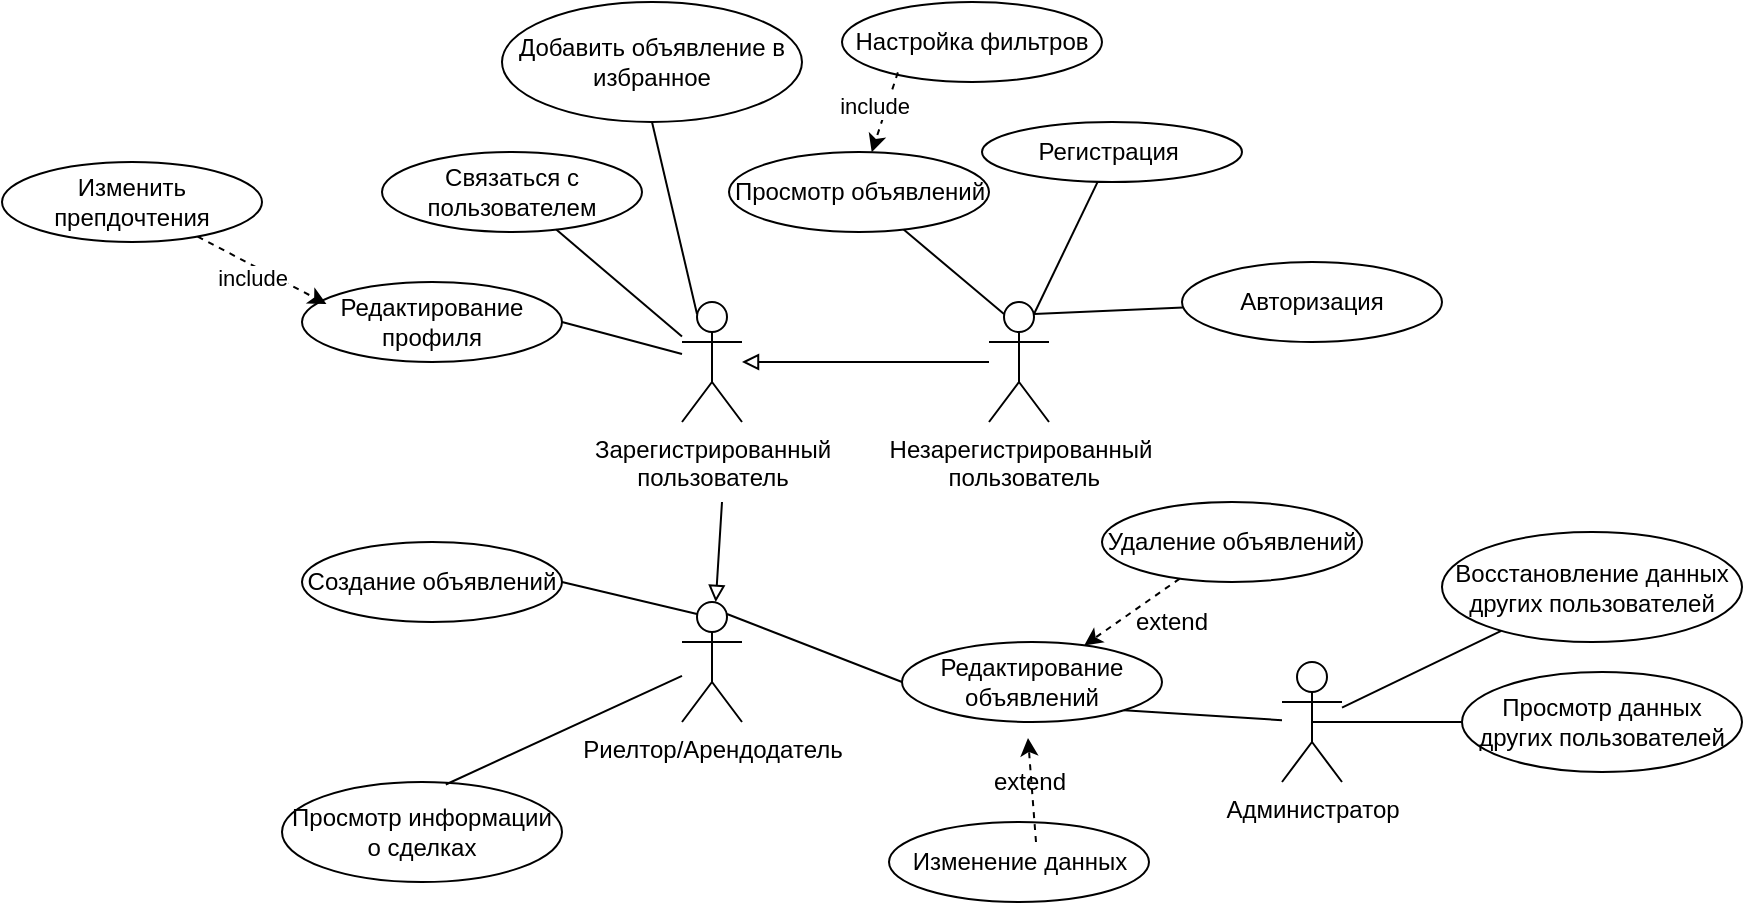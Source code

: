 <mxfile version="22.0.4" type="device">
  <diagram name="Страница — 1" id="iVAzjBKYkmoIFCFFRwwH">
    <mxGraphModel dx="1982" dy="659" grid="1" gridSize="10" guides="1" tooltips="1" connect="1" arrows="1" fold="1" page="1" pageScale="1" pageWidth="827" pageHeight="1169" math="0" shadow="0">
      <root>
        <mxCell id="0" />
        <mxCell id="1" parent="0" />
        <mxCell id="f7qZyiD9QZodtXLCO4V8-1" value="Зарегистрированный&lt;br&gt;пользователь" style="shape=umlActor;verticalLabelPosition=bottom;verticalAlign=top;html=1;outlineConnect=0;" vertex="1" parent="1">
          <mxGeometry x="230" y="490" width="30" height="60" as="geometry" />
        </mxCell>
        <mxCell id="f7qZyiD9QZodtXLCO4V8-2" value="Незарегистрированный&lt;br&gt;&amp;nbsp;пользователь" style="shape=umlActor;verticalLabelPosition=bottom;verticalAlign=top;html=1;outlineConnect=0;" vertex="1" parent="1">
          <mxGeometry x="383.5" y="490" width="30" height="60" as="geometry" />
        </mxCell>
        <mxCell id="f7qZyiD9QZodtXLCO4V8-3" value="Администратор" style="shape=umlActor;verticalLabelPosition=bottom;verticalAlign=top;html=1;outlineConnect=0;" vertex="1" parent="1">
          <mxGeometry x="530" y="670" width="30" height="60" as="geometry" />
        </mxCell>
        <mxCell id="f7qZyiD9QZodtXLCO4V8-4" value="Риелтор/Арендодатель" style="shape=umlActor;verticalLabelPosition=bottom;verticalAlign=top;html=1;outlineConnect=0;" vertex="1" parent="1">
          <mxGeometry x="230" y="640" width="30" height="60" as="geometry" />
        </mxCell>
        <mxCell id="f7qZyiD9QZodtXLCO4V8-7" value="Регистрация&amp;nbsp;" style="ellipse;whiteSpace=wrap;html=1;" vertex="1" parent="1">
          <mxGeometry x="380" y="400" width="130" height="30" as="geometry" />
        </mxCell>
        <mxCell id="f7qZyiD9QZodtXLCO4V8-9" value="Авторизация" style="ellipse;whiteSpace=wrap;html=1;" vertex="1" parent="1">
          <mxGeometry x="480" y="470" width="130" height="40" as="geometry" />
        </mxCell>
        <mxCell id="f7qZyiD9QZodtXLCO4V8-10" value="Редактирование профиля" style="ellipse;whiteSpace=wrap;html=1;" vertex="1" parent="1">
          <mxGeometry x="40" y="480" width="130" height="40" as="geometry" />
        </mxCell>
        <mxCell id="f7qZyiD9QZodtXLCO4V8-11" value="Просмотр объявлений" style="ellipse;whiteSpace=wrap;html=1;" vertex="1" parent="1">
          <mxGeometry x="253.5" y="415" width="130" height="40" as="geometry" />
        </mxCell>
        <mxCell id="f7qZyiD9QZodtXLCO4V8-12" value="Редактирование объявлений" style="ellipse;whiteSpace=wrap;html=1;" vertex="1" parent="1">
          <mxGeometry x="340" y="660" width="130" height="40" as="geometry" />
        </mxCell>
        <mxCell id="f7qZyiD9QZodtXLCO4V8-13" value="Удаление объявлений" style="ellipse;whiteSpace=wrap;html=1;" vertex="1" parent="1">
          <mxGeometry x="440" y="590" width="130" height="40" as="geometry" />
        </mxCell>
        <mxCell id="f7qZyiD9QZodtXLCO4V8-14" value="Изменение данных" style="ellipse;whiteSpace=wrap;html=1;" vertex="1" parent="1">
          <mxGeometry x="333.5" y="750" width="130" height="40" as="geometry" />
        </mxCell>
        <mxCell id="f7qZyiD9QZodtXLCO4V8-15" value="Создание объявлений" style="ellipse;whiteSpace=wrap;html=1;" vertex="1" parent="1">
          <mxGeometry x="40" y="610" width="130" height="40" as="geometry" />
        </mxCell>
        <mxCell id="f7qZyiD9QZodtXLCO4V8-17" value="" style="endArrow=none;html=1;rounded=0;exitX=0.75;exitY=0.1;exitDx=0;exitDy=0;exitPerimeter=0;" edge="1" parent="1" source="f7qZyiD9QZodtXLCO4V8-2" target="f7qZyiD9QZodtXLCO4V8-7">
          <mxGeometry width="50" height="50" relative="1" as="geometry">
            <mxPoint x="180" y="630" as="sourcePoint" />
            <mxPoint x="230" y="580" as="targetPoint" />
          </mxGeometry>
        </mxCell>
        <mxCell id="f7qZyiD9QZodtXLCO4V8-18" value="" style="endArrow=none;html=1;rounded=0;exitX=0.75;exitY=0.1;exitDx=0;exitDy=0;exitPerimeter=0;" edge="1" parent="1" source="f7qZyiD9QZodtXLCO4V8-2" target="f7qZyiD9QZodtXLCO4V8-9">
          <mxGeometry width="50" height="50" relative="1" as="geometry">
            <mxPoint x="416" y="506" as="sourcePoint" />
            <mxPoint x="448" y="440" as="targetPoint" />
          </mxGeometry>
        </mxCell>
        <mxCell id="f7qZyiD9QZodtXLCO4V8-19" value="" style="endArrow=none;html=1;rounded=0;exitX=0.25;exitY=0.1;exitDx=0;exitDy=0;exitPerimeter=0;" edge="1" parent="1" source="f7qZyiD9QZodtXLCO4V8-2" target="f7qZyiD9QZodtXLCO4V8-11">
          <mxGeometry width="50" height="50" relative="1" as="geometry">
            <mxPoint x="426" y="516" as="sourcePoint" />
            <mxPoint x="458" y="450" as="targetPoint" />
          </mxGeometry>
        </mxCell>
        <mxCell id="f7qZyiD9QZodtXLCO4V8-20" value="" style="endArrow=block;html=1;rounded=0;endFill=0;" edge="1" parent="1" source="f7qZyiD9QZodtXLCO4V8-2" target="f7qZyiD9QZodtXLCO4V8-1">
          <mxGeometry width="50" height="50" relative="1" as="geometry">
            <mxPoint x="160" y="670" as="sourcePoint" />
            <mxPoint x="210" y="620" as="targetPoint" />
          </mxGeometry>
        </mxCell>
        <mxCell id="f7qZyiD9QZodtXLCO4V8-21" value="" style="endArrow=none;html=1;rounded=0;entryX=1;entryY=0.5;entryDx=0;entryDy=0;" edge="1" parent="1" source="f7qZyiD9QZodtXLCO4V8-1" target="f7qZyiD9QZodtXLCO4V8-10">
          <mxGeometry width="50" height="50" relative="1" as="geometry">
            <mxPoint x="401" y="506" as="sourcePoint" />
            <mxPoint x="333" y="463" as="targetPoint" />
          </mxGeometry>
        </mxCell>
        <mxCell id="f7qZyiD9QZodtXLCO4V8-22" value="" style="endArrow=block;html=1;rounded=0;endFill=0;" edge="1" parent="1" target="f7qZyiD9QZodtXLCO4V8-4">
          <mxGeometry width="50" height="50" relative="1" as="geometry">
            <mxPoint x="250" y="590" as="sourcePoint" />
            <mxPoint x="270" y="530" as="targetPoint" />
          </mxGeometry>
        </mxCell>
        <mxCell id="f7qZyiD9QZodtXLCO4V8-23" value="" style="endArrow=none;html=1;rounded=0;entryX=1;entryY=0.5;entryDx=0;entryDy=0;exitX=0.25;exitY=0.1;exitDx=0;exitDy=0;exitPerimeter=0;" edge="1" parent="1" source="f7qZyiD9QZodtXLCO4V8-4" target="f7qZyiD9QZodtXLCO4V8-15">
          <mxGeometry width="50" height="50" relative="1" as="geometry">
            <mxPoint x="240" y="528" as="sourcePoint" />
            <mxPoint x="180" y="520" as="targetPoint" />
          </mxGeometry>
        </mxCell>
        <mxCell id="f7qZyiD9QZodtXLCO4V8-24" value="" style="endArrow=none;html=1;rounded=0;entryX=0;entryY=0.5;entryDx=0;entryDy=0;exitX=0.75;exitY=0.1;exitDx=0;exitDy=0;exitPerimeter=0;" edge="1" parent="1" source="f7qZyiD9QZodtXLCO4V8-4" target="f7qZyiD9QZodtXLCO4V8-12">
          <mxGeometry width="50" height="50" relative="1" as="geometry">
            <mxPoint x="248" y="656" as="sourcePoint" />
            <mxPoint x="180" y="640" as="targetPoint" />
          </mxGeometry>
        </mxCell>
        <mxCell id="f7qZyiD9QZodtXLCO4V8-28" value="" style="endArrow=none;html=1;rounded=0;entryX=1;entryY=1;entryDx=0;entryDy=0;" edge="1" parent="1" source="f7qZyiD9QZodtXLCO4V8-3" target="f7qZyiD9QZodtXLCO4V8-12">
          <mxGeometry width="50" height="50" relative="1" as="geometry">
            <mxPoint x="550" y="840" as="sourcePoint" />
            <mxPoint x="600" y="790" as="targetPoint" />
          </mxGeometry>
        </mxCell>
        <mxCell id="f7qZyiD9QZodtXLCO4V8-31" value="" style="endArrow=classic;html=1;rounded=0;dashed=1;entryX=0.094;entryY=0.275;entryDx=0;entryDy=0;entryPerimeter=0;" edge="1" parent="1" source="f7qZyiD9QZodtXLCO4V8-44" target="f7qZyiD9QZodtXLCO4V8-10">
          <mxGeometry width="50" height="50" relative="1" as="geometry">
            <mxPoint y="490" as="sourcePoint" />
            <mxPoint x="330" y="840" as="targetPoint" />
          </mxGeometry>
        </mxCell>
        <mxCell id="f7qZyiD9QZodtXLCO4V8-48" value="include" style="edgeLabel;html=1;align=center;verticalAlign=middle;resizable=0;points=[];" vertex="1" connectable="0" parent="f7qZyiD9QZodtXLCO4V8-31">
          <mxGeometry x="-0.083" y="-6" relative="1" as="geometry">
            <mxPoint as="offset" />
          </mxGeometry>
        </mxCell>
        <mxCell id="f7qZyiD9QZodtXLCO4V8-32" value="" style="endArrow=classic;html=1;rounded=0;dashed=1;" edge="1" parent="1" source="f7qZyiD9QZodtXLCO4V8-13" target="f7qZyiD9QZodtXLCO4V8-12">
          <mxGeometry width="50" height="50" relative="1" as="geometry">
            <mxPoint x="407" y="760" as="sourcePoint" />
            <mxPoint x="403" y="708" as="targetPoint" />
          </mxGeometry>
        </mxCell>
        <mxCell id="f7qZyiD9QZodtXLCO4V8-33" value="extend" style="text;html=1;strokeColor=none;fillColor=none;align=center;verticalAlign=middle;whiteSpace=wrap;rounded=0;" vertex="1" parent="1">
          <mxGeometry x="450" y="640" width="50" height="20" as="geometry" />
        </mxCell>
        <mxCell id="f7qZyiD9QZodtXLCO4V8-35" value="extend" style="text;html=1;strokeColor=none;fillColor=none;align=center;verticalAlign=middle;whiteSpace=wrap;rounded=0;" vertex="1" parent="1">
          <mxGeometry x="383.5" y="720" width="40" height="20" as="geometry" />
        </mxCell>
        <mxCell id="f7qZyiD9QZodtXLCO4V8-37" value="Связаться с пользователем" style="ellipse;whiteSpace=wrap;html=1;" vertex="1" parent="1">
          <mxGeometry x="80" y="415" width="130" height="40" as="geometry" />
        </mxCell>
        <mxCell id="f7qZyiD9QZodtXLCO4V8-39" value="" style="endArrow=none;html=1;rounded=0;" edge="1" parent="1" source="f7qZyiD9QZodtXLCO4V8-1" target="f7qZyiD9QZodtXLCO4V8-37">
          <mxGeometry width="50" height="50" relative="1" as="geometry">
            <mxPoint x="240" y="526" as="sourcePoint" />
            <mxPoint x="180" y="510" as="targetPoint" />
          </mxGeometry>
        </mxCell>
        <mxCell id="f7qZyiD9QZodtXLCO4V8-40" value="Просмотр информации о сделках" style="ellipse;whiteSpace=wrap;html=1;" vertex="1" parent="1">
          <mxGeometry x="30" y="730" width="140" height="50" as="geometry" />
        </mxCell>
        <mxCell id="f7qZyiD9QZodtXLCO4V8-41" value="" style="endArrow=none;html=1;rounded=0;entryX=0.585;entryY=0.025;entryDx=0;entryDy=0;entryPerimeter=0;" edge="1" parent="1" source="f7qZyiD9QZodtXLCO4V8-4" target="f7qZyiD9QZodtXLCO4V8-40">
          <mxGeometry width="50" height="50" relative="1" as="geometry">
            <mxPoint x="390" y="640" as="sourcePoint" />
            <mxPoint x="440" y="590" as="targetPoint" />
          </mxGeometry>
        </mxCell>
        <mxCell id="f7qZyiD9QZodtXLCO4V8-42" value="Просмотр данных других пользователей" style="ellipse;whiteSpace=wrap;html=1;" vertex="1" parent="1">
          <mxGeometry x="620" y="675" width="140" height="50" as="geometry" />
        </mxCell>
        <mxCell id="f7qZyiD9QZodtXLCO4V8-43" value="" style="endArrow=none;html=1;rounded=0;entryX=0;entryY=0.5;entryDx=0;entryDy=0;exitX=0.5;exitY=0.5;exitDx=0;exitDy=0;exitPerimeter=0;" edge="1" parent="1" source="f7qZyiD9QZodtXLCO4V8-3" target="f7qZyiD9QZodtXLCO4V8-42">
          <mxGeometry width="50" height="50" relative="1" as="geometry">
            <mxPoint x="540" y="709" as="sourcePoint" />
            <mxPoint x="461" y="704" as="targetPoint" />
          </mxGeometry>
        </mxCell>
        <mxCell id="f7qZyiD9QZodtXLCO4V8-44" value="Изменить препдочтения" style="ellipse;whiteSpace=wrap;html=1;" vertex="1" parent="1">
          <mxGeometry x="-110" y="420" width="130" height="40" as="geometry" />
        </mxCell>
        <mxCell id="f7qZyiD9QZodtXLCO4V8-46" value="" style="endArrow=classic;html=1;rounded=0;entryX=0.408;entryY=0.95;entryDx=0;entryDy=0;entryPerimeter=0;dashed=1;" edge="1" parent="1">
          <mxGeometry width="50" height="50" relative="1" as="geometry">
            <mxPoint x="407" y="760" as="sourcePoint" />
            <mxPoint x="403" y="708" as="targetPoint" />
          </mxGeometry>
        </mxCell>
        <mxCell id="f7qZyiD9QZodtXLCO4V8-50" value="Добавить объявление в избранное" style="ellipse;whiteSpace=wrap;html=1;" vertex="1" parent="1">
          <mxGeometry x="140" y="340" width="150" height="60" as="geometry" />
        </mxCell>
        <mxCell id="f7qZyiD9QZodtXLCO4V8-51" value="" style="endArrow=none;html=1;rounded=0;exitX=0.25;exitY=0.1;exitDx=0;exitDy=0;exitPerimeter=0;entryX=0.5;entryY=1;entryDx=0;entryDy=0;" edge="1" parent="1" source="f7qZyiD9QZodtXLCO4V8-1" target="f7qZyiD9QZodtXLCO4V8-50">
          <mxGeometry width="50" height="50" relative="1" as="geometry">
            <mxPoint x="240" y="517" as="sourcePoint" />
            <mxPoint x="177" y="464" as="targetPoint" />
          </mxGeometry>
        </mxCell>
        <mxCell id="f7qZyiD9QZodtXLCO4V8-53" value="Настройка фильтров" style="ellipse;whiteSpace=wrap;html=1;" vertex="1" parent="1">
          <mxGeometry x="310" y="340" width="130" height="40" as="geometry" />
        </mxCell>
        <mxCell id="f7qZyiD9QZodtXLCO4V8-55" value="" style="endArrow=classic;html=1;rounded=0;dashed=1;exitX=0.215;exitY=0.879;exitDx=0;exitDy=0;exitPerimeter=0;" edge="1" parent="1" source="f7qZyiD9QZodtXLCO4V8-53" target="f7qZyiD9QZodtXLCO4V8-11">
          <mxGeometry width="50" height="50" relative="1" as="geometry">
            <mxPoint x="75" y="494" as="sourcePoint" />
            <mxPoint x="360" y="400" as="targetPoint" />
          </mxGeometry>
        </mxCell>
        <mxCell id="f7qZyiD9QZodtXLCO4V8-56" value="include" style="edgeLabel;html=1;align=center;verticalAlign=middle;resizable=0;points=[];" vertex="1" connectable="0" parent="f7qZyiD9QZodtXLCO4V8-55">
          <mxGeometry x="-0.083" y="-6" relative="1" as="geometry">
            <mxPoint as="offset" />
          </mxGeometry>
        </mxCell>
        <mxCell id="f7qZyiD9QZodtXLCO4V8-57" value="Восстановление данных других пользователей" style="ellipse;whiteSpace=wrap;html=1;" vertex="1" parent="1">
          <mxGeometry x="610" y="605" width="150" height="55" as="geometry" />
        </mxCell>
        <mxCell id="f7qZyiD9QZodtXLCO4V8-58" value="" style="endArrow=none;html=1;rounded=0;" edge="1" parent="1" source="f7qZyiD9QZodtXLCO4V8-3" target="f7qZyiD9QZodtXLCO4V8-57">
          <mxGeometry width="50" height="50" relative="1" as="geometry">
            <mxPoint x="555" y="710" as="sourcePoint" />
            <mxPoint x="630" y="710" as="targetPoint" />
          </mxGeometry>
        </mxCell>
      </root>
    </mxGraphModel>
  </diagram>
</mxfile>
